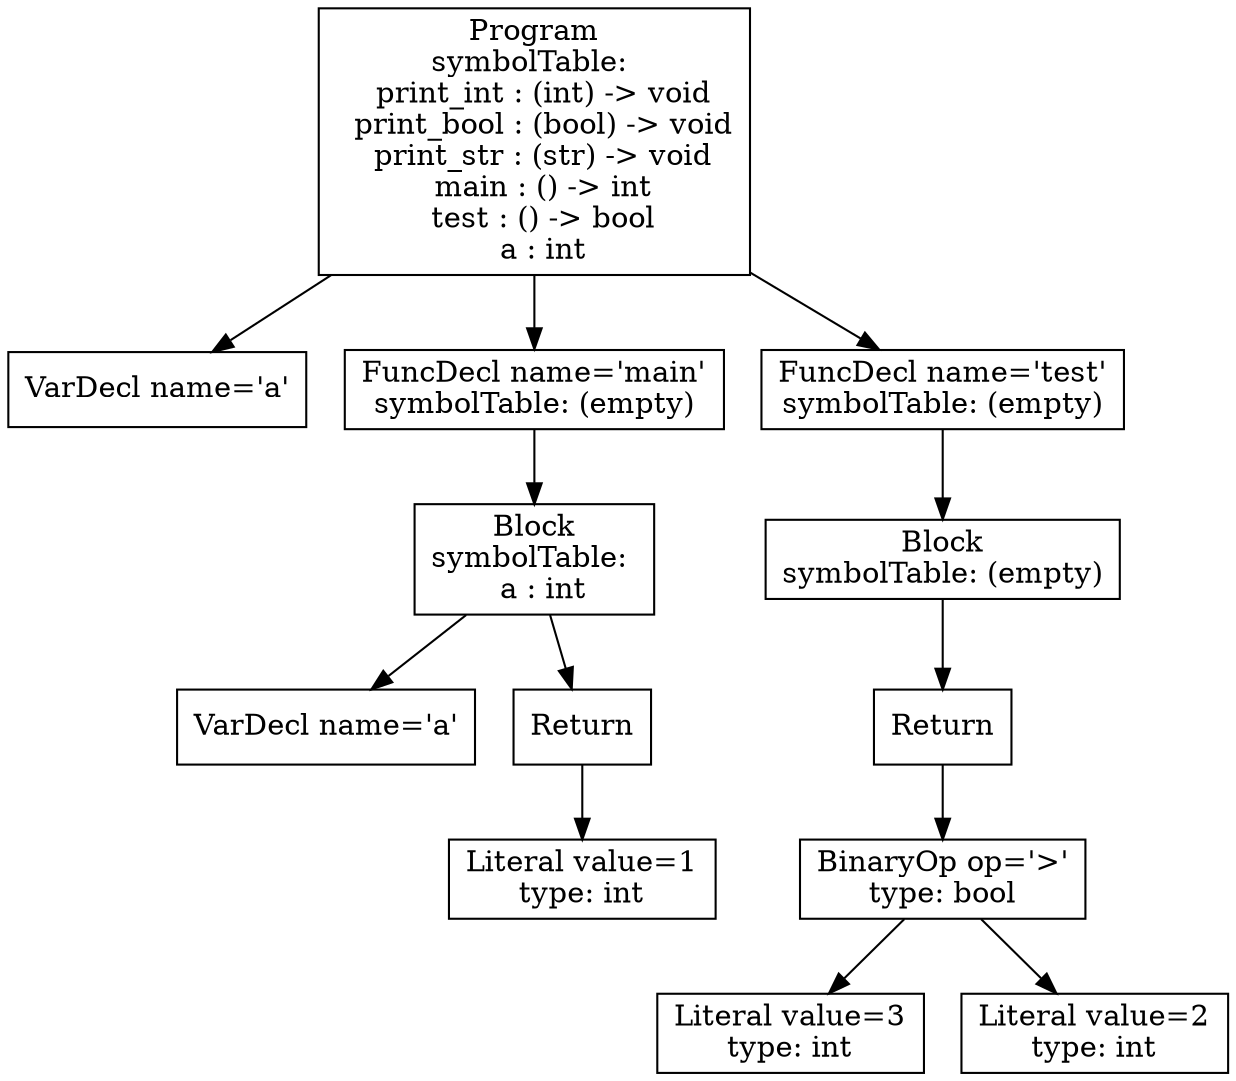 digraph AST {
1 [shape=box, label="VarDecl name='a'"];
4 [shape=box, label="VarDecl name='a'"];
6 [shape=box, label="Literal value=1\ntype: int"];
5 [shape=box, label="Return"];
5 -> 6;
3 [shape=box, label="Block\nsymbolTable: \n  a : int"];
3 -> 4;
3 -> 5;
2 [shape=box, label="FuncDecl name='main'\nsymbolTable: (empty)"];
2 -> 3;
11 [shape=box, label="Literal value=3\ntype: int"];
12 [shape=box, label="Literal value=2\ntype: int"];
10 [shape=box, label="BinaryOp op='>'\ntype: bool"];
10 -> 11;
10 -> 12;
9 [shape=box, label="Return"];
9 -> 10;
8 [shape=box, label="Block\nsymbolTable: (empty)"];
8 -> 9;
7 [shape=box, label="FuncDecl name='test'\nsymbolTable: (empty)"];
7 -> 8;
0 [shape=box, label="Program\nsymbolTable: \n  print_int : (int) -> void\n  print_bool : (bool) -> void\n  print_str : (str) -> void\n  main : () -> int\n  test : () -> bool\n  a : int"];
0 -> 1;
0 -> 2;
0 -> 7;
}
